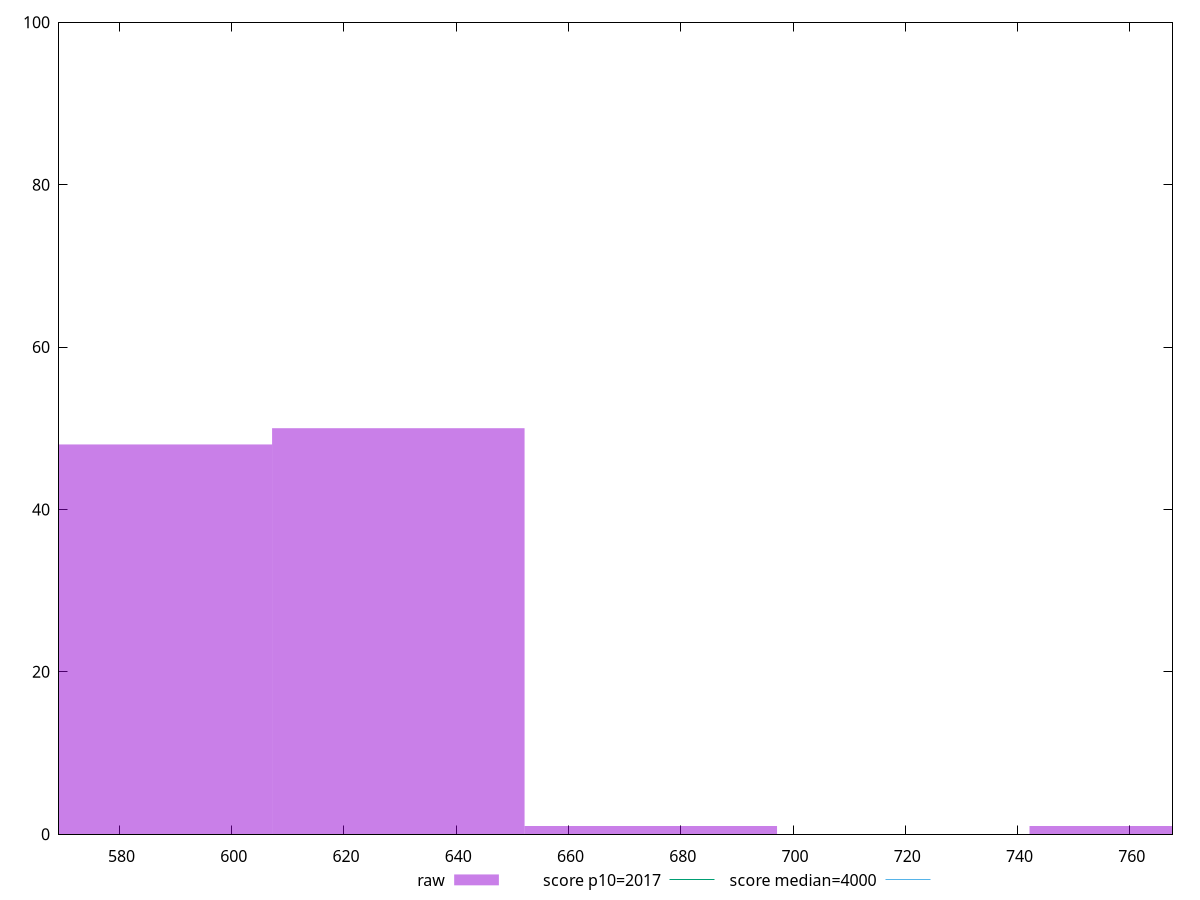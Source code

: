 reset

$raw <<EOF
764.6148514086773 1
629.6828188071461 50
584.7054746066356 48
674.6601630076565 1
EOF

set key outside below
set boxwidth 44.97734420051043
set xrange [569.2320000000005:767.6000000000003]
set yrange [0:100]
set trange [0:100]
set style fill transparent solid 0.5 noborder

set parametric
set terminal svg size 640, 490 enhanced background rgb 'white'
set output "report_00018_2021-02-10T15-25-16.877Z/mainthread-work-breakdown/samples/pages+cached+noadtech+nomedia/raw/histogram.svg"

plot $raw title "raw" with boxes, \
     2017,t title "score p10=2017", \
     4000,t title "score median=4000"

reset
